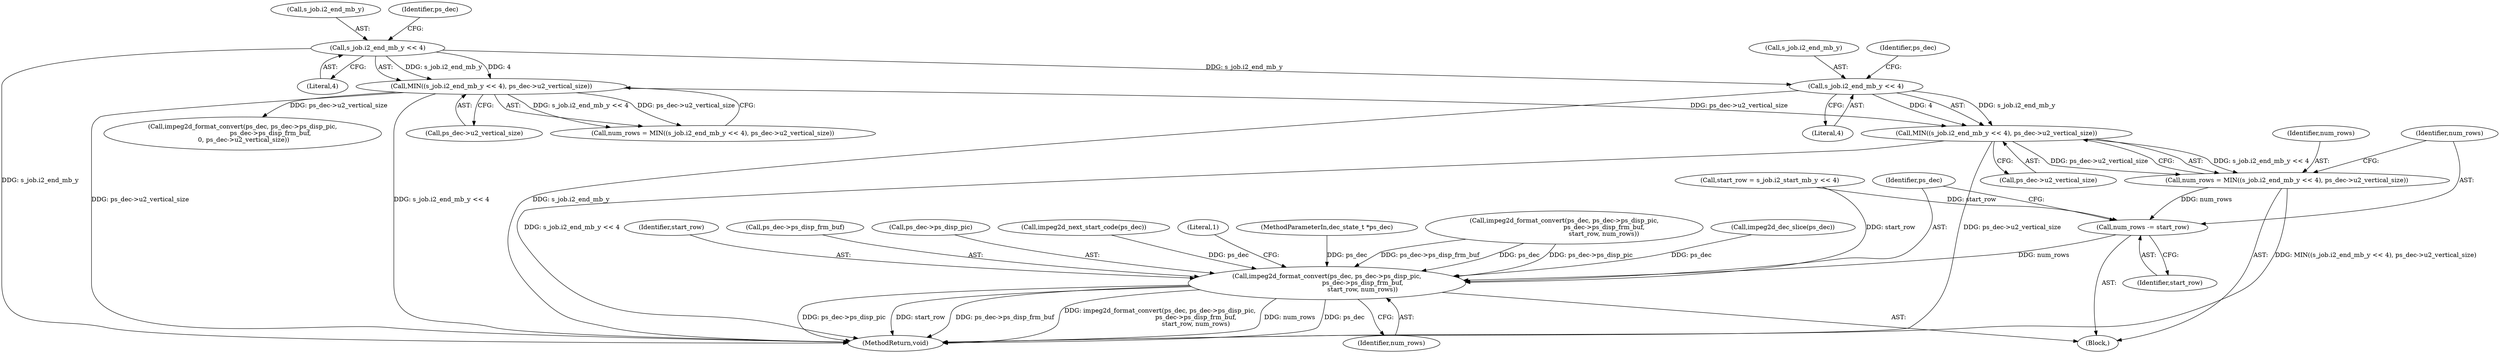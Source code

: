 digraph "0_Android_ba604d336b40fd4bde1622f64d67135bdbd61301@pointer" {
"1000423" [label="(Call,MIN((s_job.i2_end_mb_y << 4), ps_dec->u2_vertical_size))"];
"1000424" [label="(Call,s_job.i2_end_mb_y << 4)"];
"1000258" [label="(Call,s_job.i2_end_mb_y << 4)"];
"1000257" [label="(Call,MIN((s_job.i2_end_mb_y << 4), ps_dec->u2_vertical_size))"];
"1000421" [label="(Call,num_rows = MIN((s_job.i2_end_mb_y << 4), ps_dec->u2_vertical_size))"];
"1000432" [label="(Call,num_rows -= start_row)"];
"1000435" [label="(Call,impeg2d_format_convert(ps_dec, ps_dec->ps_disp_pic,\n                                    ps_dec->ps_disp_frm_buf,\n                                    start_row, num_rows))"];
"1000434" [label="(Identifier,start_row)"];
"1000282" [label="(Call,impeg2d_dec_slice(ps_dec))"];
"1000269" [label="(Call,impeg2d_format_convert(ps_dec, ps_dec->ps_disp_pic,\n                                        ps_dec->ps_disp_frm_buf,\n                                        start_row, num_rows))"];
"1000414" [label="(Call,start_row = s_job.i2_start_mb_y << 4)"];
"1000443" [label="(Identifier,start_row)"];
"1000440" [label="(Call,ps_dec->ps_disp_frm_buf)"];
"1000429" [label="(Call,ps_dec->u2_vertical_size)"];
"1000465" [label="(Call,impeg2d_format_convert(ps_dec, ps_dec->ps_disp_pic,\n                            ps_dec->ps_disp_frm_buf,\n 0, ps_dec->u2_vertical_size))"];
"1000422" [label="(Identifier,num_rows)"];
"1000432" [label="(Call,num_rows -= start_row)"];
"1000477" [label="(MethodReturn,void)"];
"1000433" [label="(Identifier,num_rows)"];
"1000259" [label="(Call,s_job.i2_end_mb_y)"];
"1000257" [label="(Call,MIN((s_job.i2_end_mb_y << 4), ps_dec->u2_vertical_size))"];
"1000437" [label="(Call,ps_dec->ps_disp_pic)"];
"1000411" [label="(Block,)"];
"1000444" [label="(Identifier,num_rows)"];
"1000262" [label="(Literal,4)"];
"1000435" [label="(Call,impeg2d_format_convert(ps_dec, ps_dec->ps_disp_pic,\n                                    ps_dec->ps_disp_frm_buf,\n                                    start_row, num_rows))"];
"1000425" [label="(Call,s_job.i2_end_mb_y)"];
"1000424" [label="(Call,s_job.i2_end_mb_y << 4)"];
"1000264" [label="(Identifier,ps_dec)"];
"1000436" [label="(Identifier,ps_dec)"];
"1000428" [label="(Literal,4)"];
"1000258" [label="(Call,s_job.i2_end_mb_y << 4)"];
"1000291" [label="(Call,impeg2d_next_start_code(ps_dec))"];
"1000384" [label="(Literal,1)"];
"1000255" [label="(Call,num_rows = MIN((s_job.i2_end_mb_y << 4), ps_dec->u2_vertical_size))"];
"1000263" [label="(Call,ps_dec->u2_vertical_size)"];
"1000103" [label="(MethodParameterIn,dec_state_t *ps_dec)"];
"1000430" [label="(Identifier,ps_dec)"];
"1000423" [label="(Call,MIN((s_job.i2_end_mb_y << 4), ps_dec->u2_vertical_size))"];
"1000421" [label="(Call,num_rows = MIN((s_job.i2_end_mb_y << 4), ps_dec->u2_vertical_size))"];
"1000423" -> "1000421"  [label="AST: "];
"1000423" -> "1000429"  [label="CFG: "];
"1000424" -> "1000423"  [label="AST: "];
"1000429" -> "1000423"  [label="AST: "];
"1000421" -> "1000423"  [label="CFG: "];
"1000423" -> "1000477"  [label="DDG: s_job.i2_end_mb_y << 4"];
"1000423" -> "1000477"  [label="DDG: ps_dec->u2_vertical_size"];
"1000423" -> "1000421"  [label="DDG: s_job.i2_end_mb_y << 4"];
"1000423" -> "1000421"  [label="DDG: ps_dec->u2_vertical_size"];
"1000424" -> "1000423"  [label="DDG: s_job.i2_end_mb_y"];
"1000424" -> "1000423"  [label="DDG: 4"];
"1000257" -> "1000423"  [label="DDG: ps_dec->u2_vertical_size"];
"1000424" -> "1000428"  [label="CFG: "];
"1000425" -> "1000424"  [label="AST: "];
"1000428" -> "1000424"  [label="AST: "];
"1000430" -> "1000424"  [label="CFG: "];
"1000424" -> "1000477"  [label="DDG: s_job.i2_end_mb_y"];
"1000258" -> "1000424"  [label="DDG: s_job.i2_end_mb_y"];
"1000258" -> "1000257"  [label="AST: "];
"1000258" -> "1000262"  [label="CFG: "];
"1000259" -> "1000258"  [label="AST: "];
"1000262" -> "1000258"  [label="AST: "];
"1000264" -> "1000258"  [label="CFG: "];
"1000258" -> "1000477"  [label="DDG: s_job.i2_end_mb_y"];
"1000258" -> "1000257"  [label="DDG: s_job.i2_end_mb_y"];
"1000258" -> "1000257"  [label="DDG: 4"];
"1000257" -> "1000255"  [label="AST: "];
"1000257" -> "1000263"  [label="CFG: "];
"1000263" -> "1000257"  [label="AST: "];
"1000255" -> "1000257"  [label="CFG: "];
"1000257" -> "1000477"  [label="DDG: ps_dec->u2_vertical_size"];
"1000257" -> "1000477"  [label="DDG: s_job.i2_end_mb_y << 4"];
"1000257" -> "1000255"  [label="DDG: s_job.i2_end_mb_y << 4"];
"1000257" -> "1000255"  [label="DDG: ps_dec->u2_vertical_size"];
"1000257" -> "1000465"  [label="DDG: ps_dec->u2_vertical_size"];
"1000421" -> "1000411"  [label="AST: "];
"1000422" -> "1000421"  [label="AST: "];
"1000433" -> "1000421"  [label="CFG: "];
"1000421" -> "1000477"  [label="DDG: MIN((s_job.i2_end_mb_y << 4), ps_dec->u2_vertical_size)"];
"1000421" -> "1000432"  [label="DDG: num_rows"];
"1000432" -> "1000411"  [label="AST: "];
"1000432" -> "1000434"  [label="CFG: "];
"1000433" -> "1000432"  [label="AST: "];
"1000434" -> "1000432"  [label="AST: "];
"1000436" -> "1000432"  [label="CFG: "];
"1000414" -> "1000432"  [label="DDG: start_row"];
"1000432" -> "1000435"  [label="DDG: num_rows"];
"1000435" -> "1000411"  [label="AST: "];
"1000435" -> "1000444"  [label="CFG: "];
"1000436" -> "1000435"  [label="AST: "];
"1000437" -> "1000435"  [label="AST: "];
"1000440" -> "1000435"  [label="AST: "];
"1000443" -> "1000435"  [label="AST: "];
"1000444" -> "1000435"  [label="AST: "];
"1000384" -> "1000435"  [label="CFG: "];
"1000435" -> "1000477"  [label="DDG: ps_dec"];
"1000435" -> "1000477"  [label="DDG: ps_dec->ps_disp_pic"];
"1000435" -> "1000477"  [label="DDG: start_row"];
"1000435" -> "1000477"  [label="DDG: ps_dec->ps_disp_frm_buf"];
"1000435" -> "1000477"  [label="DDG: impeg2d_format_convert(ps_dec, ps_dec->ps_disp_pic,\n                                    ps_dec->ps_disp_frm_buf,\n                                    start_row, num_rows)"];
"1000435" -> "1000477"  [label="DDG: num_rows"];
"1000269" -> "1000435"  [label="DDG: ps_dec"];
"1000269" -> "1000435"  [label="DDG: ps_dec->ps_disp_pic"];
"1000269" -> "1000435"  [label="DDG: ps_dec->ps_disp_frm_buf"];
"1000282" -> "1000435"  [label="DDG: ps_dec"];
"1000291" -> "1000435"  [label="DDG: ps_dec"];
"1000103" -> "1000435"  [label="DDG: ps_dec"];
"1000414" -> "1000435"  [label="DDG: start_row"];
}
